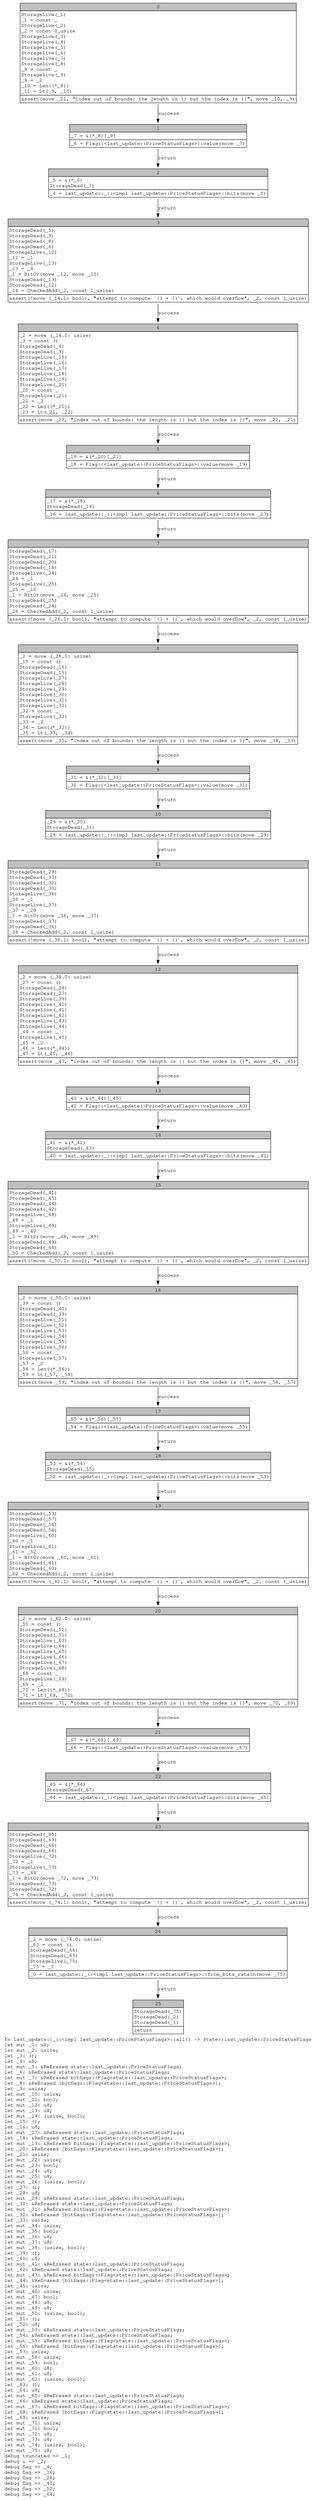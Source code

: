 digraph Mir_0_6671 {
    graph [fontname="Courier, monospace"];
    node [fontname="Courier, monospace"];
    edge [fontname="Courier, monospace"];
    label=<fn last_update::_::&lt;impl last_update::PriceStatusFlags&gt;::all() -&gt; state::last_update::PriceStatusFlags<br align="left"/>let mut _1: u8;<br align="left"/>let mut _2: usize;<br align="left"/>let _3: ();<br align="left"/>let _4: u8;<br align="left"/>let mut _5: &amp;ReErased state::last_update::PriceStatusFlags;<br align="left"/>let _6: &amp;ReErased state::last_update::PriceStatusFlags;<br align="left"/>let mut _7: &amp;ReErased bitflags::Flag&lt;state::last_update::PriceStatusFlags&gt;;<br align="left"/>let _8: &amp;ReErased [bitflags::Flag&lt;state::last_update::PriceStatusFlags&gt;];<br align="left"/>let _9: usize;<br align="left"/>let mut _10: usize;<br align="left"/>let mut _11: bool;<br align="left"/>let mut _12: u8;<br align="left"/>let mut _13: u8;<br align="left"/>let mut _14: (usize, bool);<br align="left"/>let _15: ();<br align="left"/>let _16: u8;<br align="left"/>let mut _17: &amp;ReErased state::last_update::PriceStatusFlags;<br align="left"/>let _18: &amp;ReErased state::last_update::PriceStatusFlags;<br align="left"/>let mut _19: &amp;ReErased bitflags::Flag&lt;state::last_update::PriceStatusFlags&gt;;<br align="left"/>let _20: &amp;ReErased [bitflags::Flag&lt;state::last_update::PriceStatusFlags&gt;];<br align="left"/>let _21: usize;<br align="left"/>let mut _22: usize;<br align="left"/>let mut _23: bool;<br align="left"/>let mut _24: u8;<br align="left"/>let mut _25: u8;<br align="left"/>let mut _26: (usize, bool);<br align="left"/>let _27: ();<br align="left"/>let _28: u8;<br align="left"/>let mut _29: &amp;ReErased state::last_update::PriceStatusFlags;<br align="left"/>let _30: &amp;ReErased state::last_update::PriceStatusFlags;<br align="left"/>let mut _31: &amp;ReErased bitflags::Flag&lt;state::last_update::PriceStatusFlags&gt;;<br align="left"/>let _32: &amp;ReErased [bitflags::Flag&lt;state::last_update::PriceStatusFlags&gt;];<br align="left"/>let _33: usize;<br align="left"/>let mut _34: usize;<br align="left"/>let mut _35: bool;<br align="left"/>let mut _36: u8;<br align="left"/>let mut _37: u8;<br align="left"/>let mut _38: (usize, bool);<br align="left"/>let _39: ();<br align="left"/>let _40: u8;<br align="left"/>let mut _41: &amp;ReErased state::last_update::PriceStatusFlags;<br align="left"/>let _42: &amp;ReErased state::last_update::PriceStatusFlags;<br align="left"/>let mut _43: &amp;ReErased bitflags::Flag&lt;state::last_update::PriceStatusFlags&gt;;<br align="left"/>let _44: &amp;ReErased [bitflags::Flag&lt;state::last_update::PriceStatusFlags&gt;];<br align="left"/>let _45: usize;<br align="left"/>let mut _46: usize;<br align="left"/>let mut _47: bool;<br align="left"/>let mut _48: u8;<br align="left"/>let mut _49: u8;<br align="left"/>let mut _50: (usize, bool);<br align="left"/>let _51: ();<br align="left"/>let _52: u8;<br align="left"/>let mut _53: &amp;ReErased state::last_update::PriceStatusFlags;<br align="left"/>let _54: &amp;ReErased state::last_update::PriceStatusFlags;<br align="left"/>let mut _55: &amp;ReErased bitflags::Flag&lt;state::last_update::PriceStatusFlags&gt;;<br align="left"/>let _56: &amp;ReErased [bitflags::Flag&lt;state::last_update::PriceStatusFlags&gt;];<br align="left"/>let _57: usize;<br align="left"/>let mut _58: usize;<br align="left"/>let mut _59: bool;<br align="left"/>let mut _60: u8;<br align="left"/>let mut _61: u8;<br align="left"/>let mut _62: (usize, bool);<br align="left"/>let _63: ();<br align="left"/>let _64: u8;<br align="left"/>let mut _65: &amp;ReErased state::last_update::PriceStatusFlags;<br align="left"/>let _66: &amp;ReErased state::last_update::PriceStatusFlags;<br align="left"/>let mut _67: &amp;ReErased bitflags::Flag&lt;state::last_update::PriceStatusFlags&gt;;<br align="left"/>let _68: &amp;ReErased [bitflags::Flag&lt;state::last_update::PriceStatusFlags&gt;];<br align="left"/>let _69: usize;<br align="left"/>let mut _70: usize;<br align="left"/>let mut _71: bool;<br align="left"/>let mut _72: u8;<br align="left"/>let mut _73: u8;<br align="left"/>let mut _74: (usize, bool);<br align="left"/>let mut _75: u8;<br align="left"/>debug truncated =&gt; _1;<br align="left"/>debug i =&gt; _2;<br align="left"/>debug flag =&gt; _4;<br align="left"/>debug flag =&gt; _16;<br align="left"/>debug flag =&gt; _28;<br align="left"/>debug flag =&gt; _40;<br align="left"/>debug flag =&gt; _52;<br align="left"/>debug flag =&gt; _64;<br align="left"/>>;
    bb0__0_6671 [shape="none", label=<<table border="0" cellborder="1" cellspacing="0"><tr><td bgcolor="gray" align="center" colspan="1">0</td></tr><tr><td align="left" balign="left">StorageLive(_1)<br/>_1 = const _<br/>StorageLive(_2)<br/>_2 = const 0_usize<br/>StorageLive(_3)<br/>StorageLive(_4)<br/>StorageLive(_5)<br/>StorageLive(_6)<br/>StorageLive(_7)<br/>StorageLive(_8)<br/>_8 = const _<br/>StorageLive(_9)<br/>_9 = _2<br/>_10 = Len((*_8))<br/>_11 = Lt(_9, _10)<br/></td></tr><tr><td align="left">assert(move _11, &quot;index out of bounds: the length is {} but the index is {}&quot;, move _10, _9)</td></tr></table>>];
    bb1__0_6671 [shape="none", label=<<table border="0" cellborder="1" cellspacing="0"><tr><td bgcolor="gray" align="center" colspan="1">1</td></tr><tr><td align="left" balign="left">_7 = &amp;(*_8)[_9]<br/></td></tr><tr><td align="left">_6 = Flag::&lt;last_update::PriceStatusFlags&gt;::value(move _7)</td></tr></table>>];
    bb2__0_6671 [shape="none", label=<<table border="0" cellborder="1" cellspacing="0"><tr><td bgcolor="gray" align="center" colspan="1">2</td></tr><tr><td align="left" balign="left">_5 = &amp;(*_6)<br/>StorageDead(_7)<br/></td></tr><tr><td align="left">_4 = last_update::_::&lt;impl last_update::PriceStatusFlags&gt;::bits(move _5)</td></tr></table>>];
    bb3__0_6671 [shape="none", label=<<table border="0" cellborder="1" cellspacing="0"><tr><td bgcolor="gray" align="center" colspan="1">3</td></tr><tr><td align="left" balign="left">StorageDead(_5)<br/>StorageDead(_9)<br/>StorageDead(_8)<br/>StorageDead(_6)<br/>StorageLive(_12)<br/>_12 = _1<br/>StorageLive(_13)<br/>_13 = _4<br/>_1 = BitOr(move _12, move _13)<br/>StorageDead(_13)<br/>StorageDead(_12)<br/>_14 = CheckedAdd(_2, const 1_usize)<br/></td></tr><tr><td align="left">assert(!move (_14.1: bool), &quot;attempt to compute `{} + {}`, which would overflow&quot;, _2, const 1_usize)</td></tr></table>>];
    bb4__0_6671 [shape="none", label=<<table border="0" cellborder="1" cellspacing="0"><tr><td bgcolor="gray" align="center" colspan="1">4</td></tr><tr><td align="left" balign="left">_2 = move (_14.0: usize)<br/>_3 = const ()<br/>StorageDead(_4)<br/>StorageDead(_3)<br/>StorageLive(_15)<br/>StorageLive(_16)<br/>StorageLive(_17)<br/>StorageLive(_18)<br/>StorageLive(_19)<br/>StorageLive(_20)<br/>_20 = const _<br/>StorageLive(_21)<br/>_21 = _2<br/>_22 = Len((*_20))<br/>_23 = Lt(_21, _22)<br/></td></tr><tr><td align="left">assert(move _23, &quot;index out of bounds: the length is {} but the index is {}&quot;, move _22, _21)</td></tr></table>>];
    bb5__0_6671 [shape="none", label=<<table border="0" cellborder="1" cellspacing="0"><tr><td bgcolor="gray" align="center" colspan="1">5</td></tr><tr><td align="left" balign="left">_19 = &amp;(*_20)[_21]<br/></td></tr><tr><td align="left">_18 = Flag::&lt;last_update::PriceStatusFlags&gt;::value(move _19)</td></tr></table>>];
    bb6__0_6671 [shape="none", label=<<table border="0" cellborder="1" cellspacing="0"><tr><td bgcolor="gray" align="center" colspan="1">6</td></tr><tr><td align="left" balign="left">_17 = &amp;(*_18)<br/>StorageDead(_19)<br/></td></tr><tr><td align="left">_16 = last_update::_::&lt;impl last_update::PriceStatusFlags&gt;::bits(move _17)</td></tr></table>>];
    bb7__0_6671 [shape="none", label=<<table border="0" cellborder="1" cellspacing="0"><tr><td bgcolor="gray" align="center" colspan="1">7</td></tr><tr><td align="left" balign="left">StorageDead(_17)<br/>StorageDead(_21)<br/>StorageDead(_20)<br/>StorageDead(_18)<br/>StorageLive(_24)<br/>_24 = _1<br/>StorageLive(_25)<br/>_25 = _16<br/>_1 = BitOr(move _24, move _25)<br/>StorageDead(_25)<br/>StorageDead(_24)<br/>_26 = CheckedAdd(_2, const 1_usize)<br/></td></tr><tr><td align="left">assert(!move (_26.1: bool), &quot;attempt to compute `{} + {}`, which would overflow&quot;, _2, const 1_usize)</td></tr></table>>];
    bb8__0_6671 [shape="none", label=<<table border="0" cellborder="1" cellspacing="0"><tr><td bgcolor="gray" align="center" colspan="1">8</td></tr><tr><td align="left" balign="left">_2 = move (_26.0: usize)<br/>_15 = const ()<br/>StorageDead(_16)<br/>StorageDead(_15)<br/>StorageLive(_27)<br/>StorageLive(_28)<br/>StorageLive(_29)<br/>StorageLive(_30)<br/>StorageLive(_31)<br/>StorageLive(_32)<br/>_32 = const _<br/>StorageLive(_33)<br/>_33 = _2<br/>_34 = Len((*_32))<br/>_35 = Lt(_33, _34)<br/></td></tr><tr><td align="left">assert(move _35, &quot;index out of bounds: the length is {} but the index is {}&quot;, move _34, _33)</td></tr></table>>];
    bb9__0_6671 [shape="none", label=<<table border="0" cellborder="1" cellspacing="0"><tr><td bgcolor="gray" align="center" colspan="1">9</td></tr><tr><td align="left" balign="left">_31 = &amp;(*_32)[_33]<br/></td></tr><tr><td align="left">_30 = Flag::&lt;last_update::PriceStatusFlags&gt;::value(move _31)</td></tr></table>>];
    bb10__0_6671 [shape="none", label=<<table border="0" cellborder="1" cellspacing="0"><tr><td bgcolor="gray" align="center" colspan="1">10</td></tr><tr><td align="left" balign="left">_29 = &amp;(*_30)<br/>StorageDead(_31)<br/></td></tr><tr><td align="left">_28 = last_update::_::&lt;impl last_update::PriceStatusFlags&gt;::bits(move _29)</td></tr></table>>];
    bb11__0_6671 [shape="none", label=<<table border="0" cellborder="1" cellspacing="0"><tr><td bgcolor="gray" align="center" colspan="1">11</td></tr><tr><td align="left" balign="left">StorageDead(_29)<br/>StorageDead(_33)<br/>StorageDead(_32)<br/>StorageDead(_30)<br/>StorageLive(_36)<br/>_36 = _1<br/>StorageLive(_37)<br/>_37 = _28<br/>_1 = BitOr(move _36, move _37)<br/>StorageDead(_37)<br/>StorageDead(_36)<br/>_38 = CheckedAdd(_2, const 1_usize)<br/></td></tr><tr><td align="left">assert(!move (_38.1: bool), &quot;attempt to compute `{} + {}`, which would overflow&quot;, _2, const 1_usize)</td></tr></table>>];
    bb12__0_6671 [shape="none", label=<<table border="0" cellborder="1" cellspacing="0"><tr><td bgcolor="gray" align="center" colspan="1">12</td></tr><tr><td align="left" balign="left">_2 = move (_38.0: usize)<br/>_27 = const ()<br/>StorageDead(_28)<br/>StorageDead(_27)<br/>StorageLive(_39)<br/>StorageLive(_40)<br/>StorageLive(_41)<br/>StorageLive(_42)<br/>StorageLive(_43)<br/>StorageLive(_44)<br/>_44 = const _<br/>StorageLive(_45)<br/>_45 = _2<br/>_46 = Len((*_44))<br/>_47 = Lt(_45, _46)<br/></td></tr><tr><td align="left">assert(move _47, &quot;index out of bounds: the length is {} but the index is {}&quot;, move _46, _45)</td></tr></table>>];
    bb13__0_6671 [shape="none", label=<<table border="0" cellborder="1" cellspacing="0"><tr><td bgcolor="gray" align="center" colspan="1">13</td></tr><tr><td align="left" balign="left">_43 = &amp;(*_44)[_45]<br/></td></tr><tr><td align="left">_42 = Flag::&lt;last_update::PriceStatusFlags&gt;::value(move _43)</td></tr></table>>];
    bb14__0_6671 [shape="none", label=<<table border="0" cellborder="1" cellspacing="0"><tr><td bgcolor="gray" align="center" colspan="1">14</td></tr><tr><td align="left" balign="left">_41 = &amp;(*_42)<br/>StorageDead(_43)<br/></td></tr><tr><td align="left">_40 = last_update::_::&lt;impl last_update::PriceStatusFlags&gt;::bits(move _41)</td></tr></table>>];
    bb15__0_6671 [shape="none", label=<<table border="0" cellborder="1" cellspacing="0"><tr><td bgcolor="gray" align="center" colspan="1">15</td></tr><tr><td align="left" balign="left">StorageDead(_41)<br/>StorageDead(_45)<br/>StorageDead(_44)<br/>StorageDead(_42)<br/>StorageLive(_48)<br/>_48 = _1<br/>StorageLive(_49)<br/>_49 = _40<br/>_1 = BitOr(move _48, move _49)<br/>StorageDead(_49)<br/>StorageDead(_48)<br/>_50 = CheckedAdd(_2, const 1_usize)<br/></td></tr><tr><td align="left">assert(!move (_50.1: bool), &quot;attempt to compute `{} + {}`, which would overflow&quot;, _2, const 1_usize)</td></tr></table>>];
    bb16__0_6671 [shape="none", label=<<table border="0" cellborder="1" cellspacing="0"><tr><td bgcolor="gray" align="center" colspan="1">16</td></tr><tr><td align="left" balign="left">_2 = move (_50.0: usize)<br/>_39 = const ()<br/>StorageDead(_40)<br/>StorageDead(_39)<br/>StorageLive(_51)<br/>StorageLive(_52)<br/>StorageLive(_53)<br/>StorageLive(_54)<br/>StorageLive(_55)<br/>StorageLive(_56)<br/>_56 = const _<br/>StorageLive(_57)<br/>_57 = _2<br/>_58 = Len((*_56))<br/>_59 = Lt(_57, _58)<br/></td></tr><tr><td align="left">assert(move _59, &quot;index out of bounds: the length is {} but the index is {}&quot;, move _58, _57)</td></tr></table>>];
    bb17__0_6671 [shape="none", label=<<table border="0" cellborder="1" cellspacing="0"><tr><td bgcolor="gray" align="center" colspan="1">17</td></tr><tr><td align="left" balign="left">_55 = &amp;(*_56)[_57]<br/></td></tr><tr><td align="left">_54 = Flag::&lt;last_update::PriceStatusFlags&gt;::value(move _55)</td></tr></table>>];
    bb18__0_6671 [shape="none", label=<<table border="0" cellborder="1" cellspacing="0"><tr><td bgcolor="gray" align="center" colspan="1">18</td></tr><tr><td align="left" balign="left">_53 = &amp;(*_54)<br/>StorageDead(_55)<br/></td></tr><tr><td align="left">_52 = last_update::_::&lt;impl last_update::PriceStatusFlags&gt;::bits(move _53)</td></tr></table>>];
    bb19__0_6671 [shape="none", label=<<table border="0" cellborder="1" cellspacing="0"><tr><td bgcolor="gray" align="center" colspan="1">19</td></tr><tr><td align="left" balign="left">StorageDead(_53)<br/>StorageDead(_57)<br/>StorageDead(_56)<br/>StorageDead(_54)<br/>StorageLive(_60)<br/>_60 = _1<br/>StorageLive(_61)<br/>_61 = _52<br/>_1 = BitOr(move _60, move _61)<br/>StorageDead(_61)<br/>StorageDead(_60)<br/>_62 = CheckedAdd(_2, const 1_usize)<br/></td></tr><tr><td align="left">assert(!move (_62.1: bool), &quot;attempt to compute `{} + {}`, which would overflow&quot;, _2, const 1_usize)</td></tr></table>>];
    bb20__0_6671 [shape="none", label=<<table border="0" cellborder="1" cellspacing="0"><tr><td bgcolor="gray" align="center" colspan="1">20</td></tr><tr><td align="left" balign="left">_2 = move (_62.0: usize)<br/>_51 = const ()<br/>StorageDead(_52)<br/>StorageDead(_51)<br/>StorageLive(_63)<br/>StorageLive(_64)<br/>StorageLive(_65)<br/>StorageLive(_66)<br/>StorageLive(_67)<br/>StorageLive(_68)<br/>_68 = const _<br/>StorageLive(_69)<br/>_69 = _2<br/>_70 = Len((*_68))<br/>_71 = Lt(_69, _70)<br/></td></tr><tr><td align="left">assert(move _71, &quot;index out of bounds: the length is {} but the index is {}&quot;, move _70, _69)</td></tr></table>>];
    bb21__0_6671 [shape="none", label=<<table border="0" cellborder="1" cellspacing="0"><tr><td bgcolor="gray" align="center" colspan="1">21</td></tr><tr><td align="left" balign="left">_67 = &amp;(*_68)[_69]<br/></td></tr><tr><td align="left">_66 = Flag::&lt;last_update::PriceStatusFlags&gt;::value(move _67)</td></tr></table>>];
    bb22__0_6671 [shape="none", label=<<table border="0" cellborder="1" cellspacing="0"><tr><td bgcolor="gray" align="center" colspan="1">22</td></tr><tr><td align="left" balign="left">_65 = &amp;(*_66)<br/>StorageDead(_67)<br/></td></tr><tr><td align="left">_64 = last_update::_::&lt;impl last_update::PriceStatusFlags&gt;::bits(move _65)</td></tr></table>>];
    bb23__0_6671 [shape="none", label=<<table border="0" cellborder="1" cellspacing="0"><tr><td bgcolor="gray" align="center" colspan="1">23</td></tr><tr><td align="left" balign="left">StorageDead(_65)<br/>StorageDead(_69)<br/>StorageDead(_68)<br/>StorageDead(_66)<br/>StorageLive(_72)<br/>_72 = _1<br/>StorageLive(_73)<br/>_73 = _64<br/>_1 = BitOr(move _72, move _73)<br/>StorageDead(_73)<br/>StorageDead(_72)<br/>_74 = CheckedAdd(_2, const 1_usize)<br/></td></tr><tr><td align="left">assert(!move (_74.1: bool), &quot;attempt to compute `{} + {}`, which would overflow&quot;, _2, const 1_usize)</td></tr></table>>];
    bb24__0_6671 [shape="none", label=<<table border="0" cellborder="1" cellspacing="0"><tr><td bgcolor="gray" align="center" colspan="1">24</td></tr><tr><td align="left" balign="left">_2 = move (_74.0: usize)<br/>_63 = const ()<br/>StorageDead(_64)<br/>StorageDead(_63)<br/>StorageLive(_75)<br/>_75 = _1<br/></td></tr><tr><td align="left">_0 = last_update::_::&lt;impl last_update::PriceStatusFlags&gt;::from_bits_retain(move _75)</td></tr></table>>];
    bb25__0_6671 [shape="none", label=<<table border="0" cellborder="1" cellspacing="0"><tr><td bgcolor="gray" align="center" colspan="1">25</td></tr><tr><td align="left" balign="left">StorageDead(_75)<br/>StorageDead(_2)<br/>StorageDead(_1)<br/></td></tr><tr><td align="left">return</td></tr></table>>];
    bb0__0_6671 -> bb1__0_6671 [label="success"];
    bb1__0_6671 -> bb2__0_6671 [label="return"];
    bb2__0_6671 -> bb3__0_6671 [label="return"];
    bb3__0_6671 -> bb4__0_6671 [label="success"];
    bb4__0_6671 -> bb5__0_6671 [label="success"];
    bb5__0_6671 -> bb6__0_6671 [label="return"];
    bb6__0_6671 -> bb7__0_6671 [label="return"];
    bb7__0_6671 -> bb8__0_6671 [label="success"];
    bb8__0_6671 -> bb9__0_6671 [label="success"];
    bb9__0_6671 -> bb10__0_6671 [label="return"];
    bb10__0_6671 -> bb11__0_6671 [label="return"];
    bb11__0_6671 -> bb12__0_6671 [label="success"];
    bb12__0_6671 -> bb13__0_6671 [label="success"];
    bb13__0_6671 -> bb14__0_6671 [label="return"];
    bb14__0_6671 -> bb15__0_6671 [label="return"];
    bb15__0_6671 -> bb16__0_6671 [label="success"];
    bb16__0_6671 -> bb17__0_6671 [label="success"];
    bb17__0_6671 -> bb18__0_6671 [label="return"];
    bb18__0_6671 -> bb19__0_6671 [label="return"];
    bb19__0_6671 -> bb20__0_6671 [label="success"];
    bb20__0_6671 -> bb21__0_6671 [label="success"];
    bb21__0_6671 -> bb22__0_6671 [label="return"];
    bb22__0_6671 -> bb23__0_6671 [label="return"];
    bb23__0_6671 -> bb24__0_6671 [label="success"];
    bb24__0_6671 -> bb25__0_6671 [label="return"];
}
